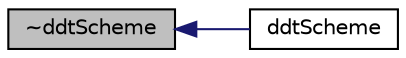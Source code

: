 digraph "~ddtScheme"
{
  bgcolor="transparent";
  edge [fontname="Helvetica",fontsize="10",labelfontname="Helvetica",labelfontsize="10"];
  node [fontname="Helvetica",fontsize="10",shape=record];
  rankdir="LR";
  Node1 [label="~ddtScheme",height=0.2,width=0.4,color="black", fillcolor="grey75", style="filled", fontcolor="black"];
  Node1 -> Node2 [dir="back",color="midnightblue",fontsize="10",style="solid",fontname="Helvetica"];
  Node2 [label="ddtScheme",height=0.2,width=0.4,color="black",URL="$a00510.html#a07d6823d75dea4cb949db15bd262ccf9",tooltip="Construct from mesh and Istream. "];
}

